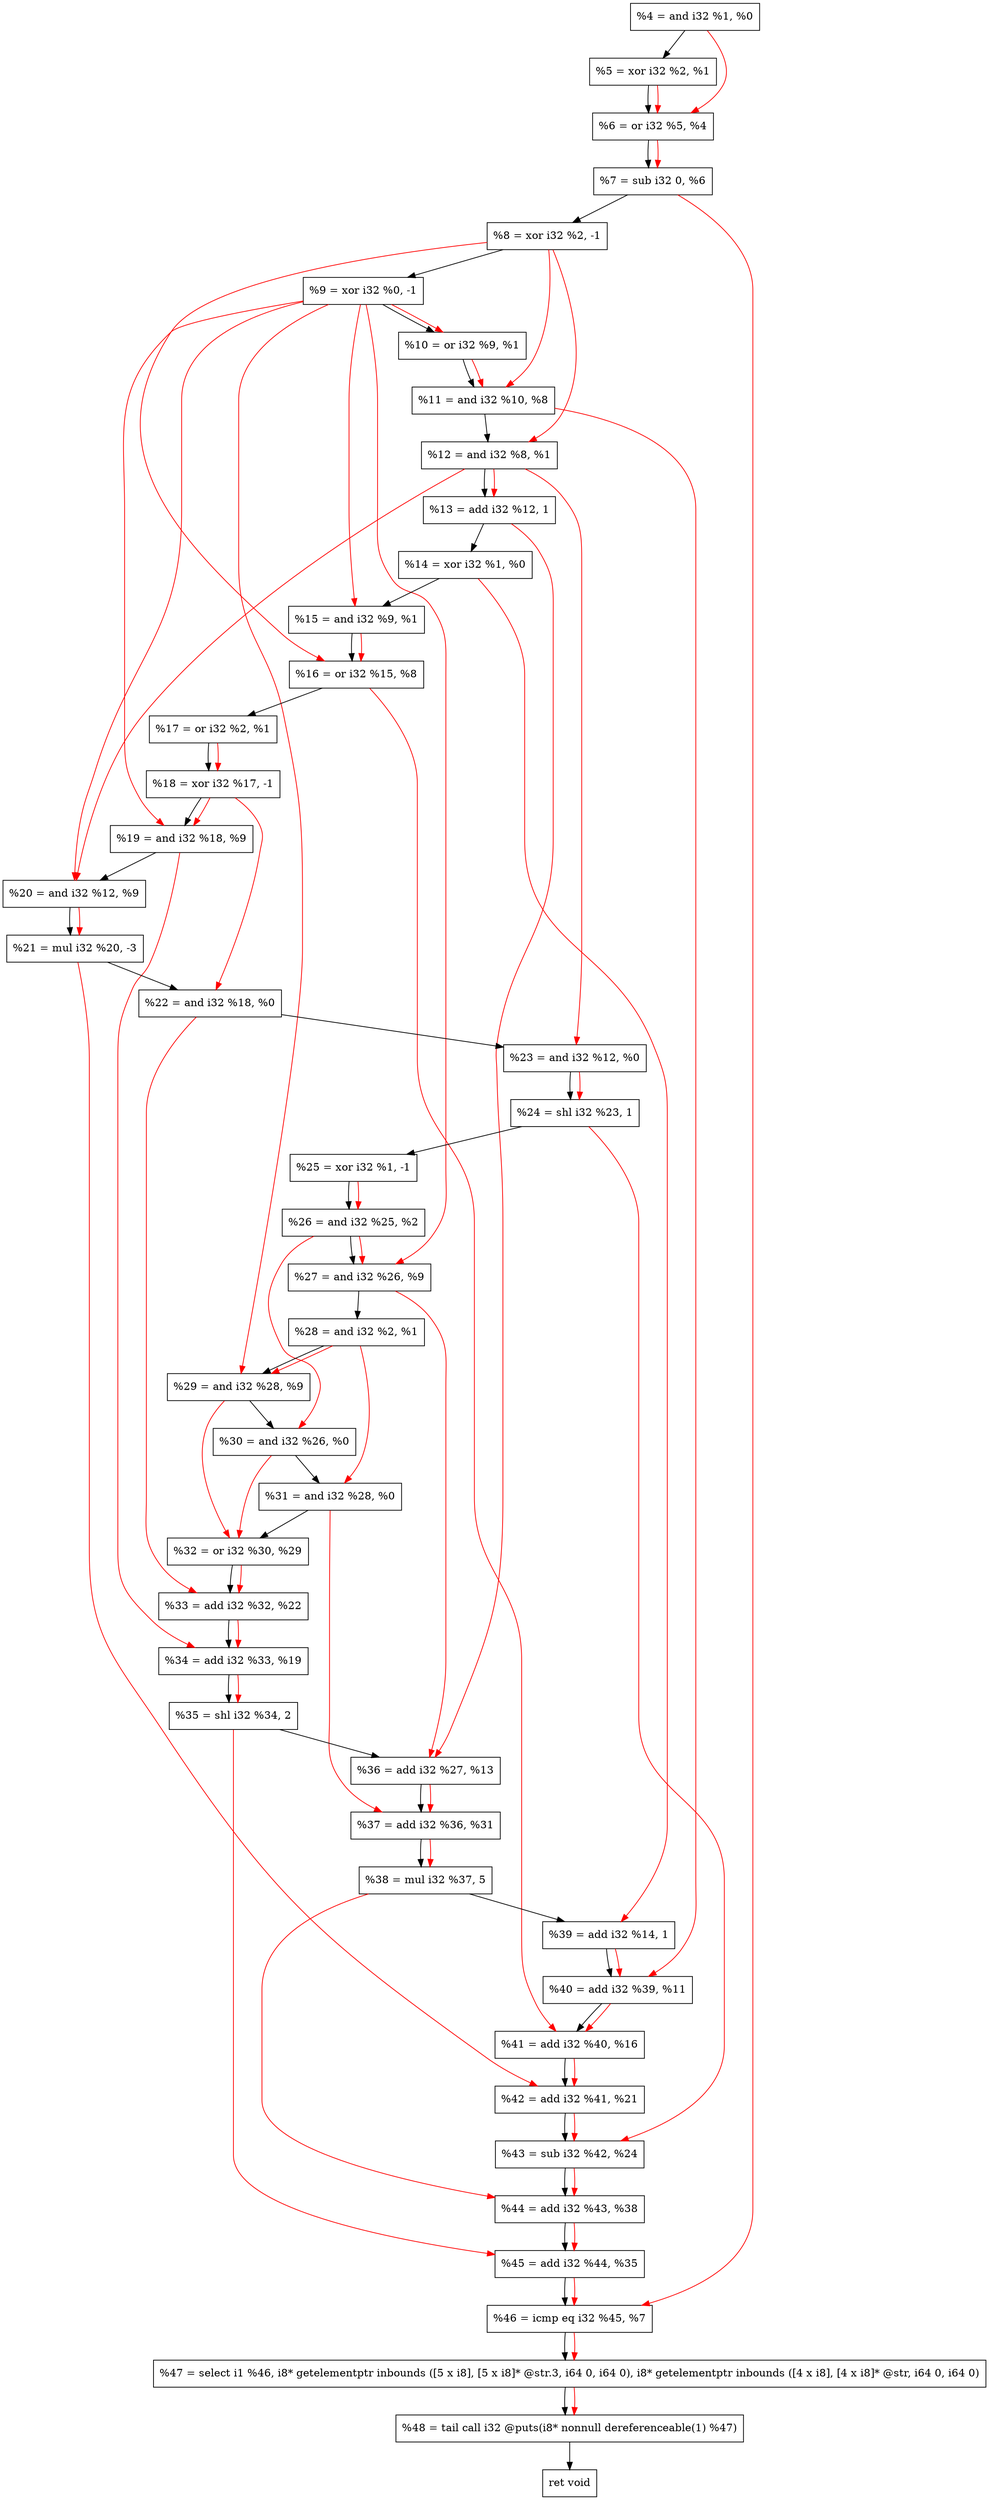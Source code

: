 digraph "DFG for'crackme' function" {
	Node0x989a10[shape=record, label="  %4 = and i32 %1, %0"];
	Node0x989ad0[shape=record, label="  %5 = xor i32 %2, %1"];
	Node0x989b40[shape=record, label="  %6 = or i32 %5, %4"];
	Node0x98a1c0[shape=record, label="  %7 = sub i32 0, %6"];
	Node0x98a260[shape=record, label="  %8 = xor i32 %2, -1"];
	Node0x98a2d0[shape=record, label="  %9 = xor i32 %0, -1"];
	Node0x98a340[shape=record, label="  %10 = or i32 %9, %1"];
	Node0x98a3b0[shape=record, label="  %11 = and i32 %10, %8"];
	Node0x98a420[shape=record, label="  %12 = and i32 %8, %1"];
	Node0x98a4c0[shape=record, label="  %13 = add i32 %12, 1"];
	Node0x98a530[shape=record, label="  %14 = xor i32 %1, %0"];
	Node0x98a5a0[shape=record, label="  %15 = and i32 %9, %1"];
	Node0x98a610[shape=record, label="  %16 = or i32 %15, %8"];
	Node0x98a680[shape=record, label="  %17 = or i32 %2, %1"];
	Node0x98a6f0[shape=record, label="  %18 = xor i32 %17, -1"];
	Node0x98a760[shape=record, label="  %19 = and i32 %18, %9"];
	Node0x98a7d0[shape=record, label="  %20 = and i32 %12, %9"];
	Node0x98a870[shape=record, label="  %21 = mul i32 %20, -3"];
	Node0x98a8e0[shape=record, label="  %22 = and i32 %18, %0"];
	Node0x98a950[shape=record, label="  %23 = and i32 %12, %0"];
	Node0x98a9c0[shape=record, label="  %24 = shl i32 %23, 1"];
	Node0x98aa30[shape=record, label="  %25 = xor i32 %1, -1"];
	Node0x98aaa0[shape=record, label="  %26 = and i32 %25, %2"];
	Node0x98ab10[shape=record, label="  %27 = and i32 %26, %9"];
	Node0x98ab80[shape=record, label="  %28 = and i32 %2, %1"];
	Node0x98abf0[shape=record, label="  %29 = and i32 %28, %9"];
	Node0x98ac60[shape=record, label="  %30 = and i32 %26, %0"];
	Node0x98acd0[shape=record, label="  %31 = and i32 %28, %0"];
	Node0x98ad40[shape=record, label="  %32 = or i32 %30, %29"];
	Node0x98afc0[shape=record, label="  %33 = add i32 %32, %22"];
	Node0x98b030[shape=record, label="  %34 = add i32 %33, %19"];
	Node0x98b0d0[shape=record, label="  %35 = shl i32 %34, 2"];
	Node0x98b140[shape=record, label="  %36 = add i32 %27, %13"];
	Node0x98b1b0[shape=record, label="  %37 = add i32 %36, %31"];
	Node0x98b250[shape=record, label="  %38 = mul i32 %37, 5"];
	Node0x98b2c0[shape=record, label="  %39 = add i32 %14, 1"];
	Node0x98b330[shape=record, label="  %40 = add i32 %39, %11"];
	Node0x98b3a0[shape=record, label="  %41 = add i32 %40, %16"];
	Node0x98b410[shape=record, label="  %42 = add i32 %41, %21"];
	Node0x98b480[shape=record, label="  %43 = sub i32 %42, %24"];
	Node0x98b4f0[shape=record, label="  %44 = add i32 %43, %38"];
	Node0x98b560[shape=record, label="  %45 = add i32 %44, %35"];
	Node0x98b5d0[shape=record, label="  %46 = icmp eq i32 %45, %7"];
	Node0x92a268[shape=record, label="  %47 = select i1 %46, i8* getelementptr inbounds ([5 x i8], [5 x i8]* @str.3, i64 0, i64 0), i8* getelementptr inbounds ([4 x i8], [4 x i8]* @str, i64 0, i64 0)"];
	Node0x98ba70[shape=record, label="  %48 = tail call i32 @puts(i8* nonnull dereferenceable(1) %47)"];
	Node0x98bac0[shape=record, label="  ret void"];
	Node0x989a10 -> Node0x989ad0;
	Node0x989ad0 -> Node0x989b40;
	Node0x989b40 -> Node0x98a1c0;
	Node0x98a1c0 -> Node0x98a260;
	Node0x98a260 -> Node0x98a2d0;
	Node0x98a2d0 -> Node0x98a340;
	Node0x98a340 -> Node0x98a3b0;
	Node0x98a3b0 -> Node0x98a420;
	Node0x98a420 -> Node0x98a4c0;
	Node0x98a4c0 -> Node0x98a530;
	Node0x98a530 -> Node0x98a5a0;
	Node0x98a5a0 -> Node0x98a610;
	Node0x98a610 -> Node0x98a680;
	Node0x98a680 -> Node0x98a6f0;
	Node0x98a6f0 -> Node0x98a760;
	Node0x98a760 -> Node0x98a7d0;
	Node0x98a7d0 -> Node0x98a870;
	Node0x98a870 -> Node0x98a8e0;
	Node0x98a8e0 -> Node0x98a950;
	Node0x98a950 -> Node0x98a9c0;
	Node0x98a9c0 -> Node0x98aa30;
	Node0x98aa30 -> Node0x98aaa0;
	Node0x98aaa0 -> Node0x98ab10;
	Node0x98ab10 -> Node0x98ab80;
	Node0x98ab80 -> Node0x98abf0;
	Node0x98abf0 -> Node0x98ac60;
	Node0x98ac60 -> Node0x98acd0;
	Node0x98acd0 -> Node0x98ad40;
	Node0x98ad40 -> Node0x98afc0;
	Node0x98afc0 -> Node0x98b030;
	Node0x98b030 -> Node0x98b0d0;
	Node0x98b0d0 -> Node0x98b140;
	Node0x98b140 -> Node0x98b1b0;
	Node0x98b1b0 -> Node0x98b250;
	Node0x98b250 -> Node0x98b2c0;
	Node0x98b2c0 -> Node0x98b330;
	Node0x98b330 -> Node0x98b3a0;
	Node0x98b3a0 -> Node0x98b410;
	Node0x98b410 -> Node0x98b480;
	Node0x98b480 -> Node0x98b4f0;
	Node0x98b4f0 -> Node0x98b560;
	Node0x98b560 -> Node0x98b5d0;
	Node0x98b5d0 -> Node0x92a268;
	Node0x92a268 -> Node0x98ba70;
	Node0x98ba70 -> Node0x98bac0;
edge [color=red]
	Node0x989ad0 -> Node0x989b40;
	Node0x989a10 -> Node0x989b40;
	Node0x989b40 -> Node0x98a1c0;
	Node0x98a2d0 -> Node0x98a340;
	Node0x98a340 -> Node0x98a3b0;
	Node0x98a260 -> Node0x98a3b0;
	Node0x98a260 -> Node0x98a420;
	Node0x98a420 -> Node0x98a4c0;
	Node0x98a2d0 -> Node0x98a5a0;
	Node0x98a5a0 -> Node0x98a610;
	Node0x98a260 -> Node0x98a610;
	Node0x98a680 -> Node0x98a6f0;
	Node0x98a6f0 -> Node0x98a760;
	Node0x98a2d0 -> Node0x98a760;
	Node0x98a420 -> Node0x98a7d0;
	Node0x98a2d0 -> Node0x98a7d0;
	Node0x98a7d0 -> Node0x98a870;
	Node0x98a6f0 -> Node0x98a8e0;
	Node0x98a420 -> Node0x98a950;
	Node0x98a950 -> Node0x98a9c0;
	Node0x98aa30 -> Node0x98aaa0;
	Node0x98aaa0 -> Node0x98ab10;
	Node0x98a2d0 -> Node0x98ab10;
	Node0x98ab80 -> Node0x98abf0;
	Node0x98a2d0 -> Node0x98abf0;
	Node0x98aaa0 -> Node0x98ac60;
	Node0x98ab80 -> Node0x98acd0;
	Node0x98ac60 -> Node0x98ad40;
	Node0x98abf0 -> Node0x98ad40;
	Node0x98ad40 -> Node0x98afc0;
	Node0x98a8e0 -> Node0x98afc0;
	Node0x98afc0 -> Node0x98b030;
	Node0x98a760 -> Node0x98b030;
	Node0x98b030 -> Node0x98b0d0;
	Node0x98ab10 -> Node0x98b140;
	Node0x98a4c0 -> Node0x98b140;
	Node0x98b140 -> Node0x98b1b0;
	Node0x98acd0 -> Node0x98b1b0;
	Node0x98b1b0 -> Node0x98b250;
	Node0x98a530 -> Node0x98b2c0;
	Node0x98b2c0 -> Node0x98b330;
	Node0x98a3b0 -> Node0x98b330;
	Node0x98b330 -> Node0x98b3a0;
	Node0x98a610 -> Node0x98b3a0;
	Node0x98b3a0 -> Node0x98b410;
	Node0x98a870 -> Node0x98b410;
	Node0x98b410 -> Node0x98b480;
	Node0x98a9c0 -> Node0x98b480;
	Node0x98b480 -> Node0x98b4f0;
	Node0x98b250 -> Node0x98b4f0;
	Node0x98b4f0 -> Node0x98b560;
	Node0x98b0d0 -> Node0x98b560;
	Node0x98b560 -> Node0x98b5d0;
	Node0x98a1c0 -> Node0x98b5d0;
	Node0x98b5d0 -> Node0x92a268;
	Node0x92a268 -> Node0x98ba70;
}
